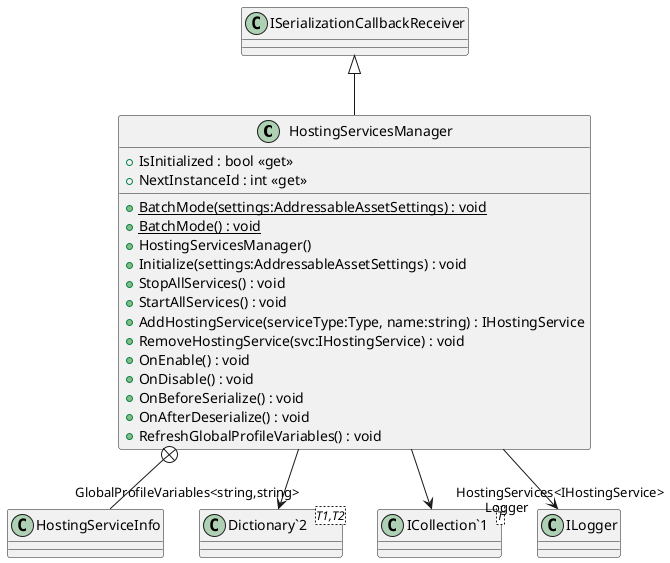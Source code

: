 @startuml
class HostingServicesManager {
    + {static} BatchMode(settings:AddressableAssetSettings) : void
    + {static} BatchMode() : void
    + IsInitialized : bool <<get>>
    + NextInstanceId : int <<get>>
    + HostingServicesManager()
    + Initialize(settings:AddressableAssetSettings) : void
    + StopAllServices() : void
    + StartAllServices() : void
    + AddHostingService(serviceType:Type, name:string) : IHostingService
    + RemoveHostingService(svc:IHostingService) : void
    + OnEnable() : void
    + OnDisable() : void
    + OnBeforeSerialize() : void
    + OnAfterDeserialize() : void
    + RefreshGlobalProfileVariables() : void
}
class HostingServiceInfo {
}
class "Dictionary`2"<T1,T2> {
}
class "ICollection`1"<T> {
}
ISerializationCallbackReceiver <|-- HostingServicesManager
HostingServicesManager --> "GlobalProfileVariables<string,string>" "Dictionary`2"
HostingServicesManager --> "Logger" ILogger
HostingServicesManager --> "HostingServices<IHostingService>" "ICollection`1"
HostingServicesManager +-- HostingServiceInfo
@enduml
